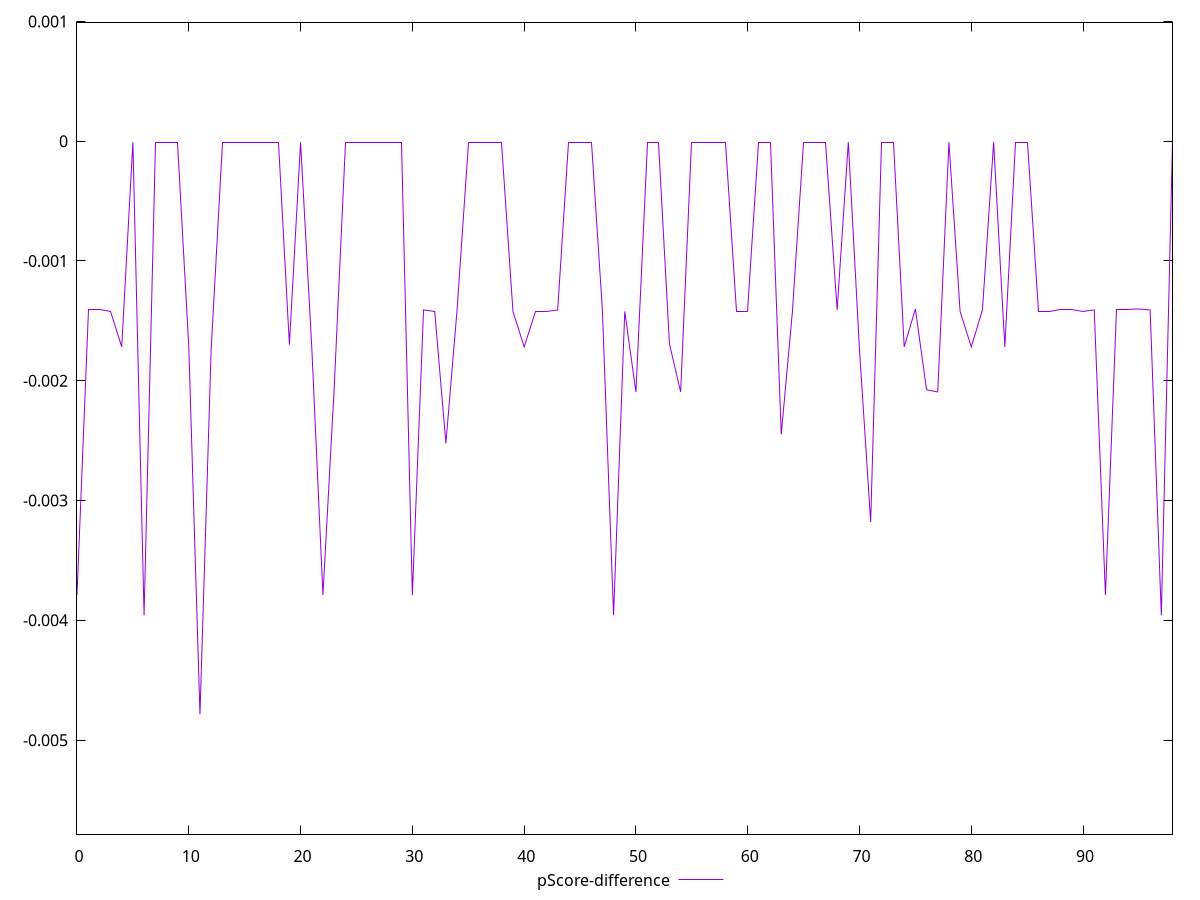 reset

$pScoreDifference <<EOF
0 -0.0037886449012848322
1 -0.0014086565867752476
2 -0.0014086565867752476
3 -0.0014214787025055298
4 -0.0017171073519690605
5 -0.000007647703967883501
6 -0.003957341553551763
7 -0.000007647703967883501
8 -0.000007647703967883501
9 -0.000007647703967883501
10 -0.0017171073519690605
11 -0.004784518103367885
12 -0.001741038205900436
13 -0.000007647703967883501
14 -0.000007647703967883501
15 -0.000007647703967883501
16 -0.000007647703967883501
17 -0.000007647703967883501
18 -0.000007647703967883501
19 -0.0016988536834112722
20 -0.000007647703967883501
21 -0.0017171073519690605
22 -0.0037886449012848322
23 -0.0020753625017132515
24 -0.000007647703967883501
25 -0.000007647703967883501
26 -0.000007647703967883501
27 -0.000007647703967883501
28 -0.000007647703967883501
29 -0.000007647703967883501
30 -0.0037886449012848322
31 -0.0014086565867752476
32 -0.0014214787025055298
33 -0.002521655656130828
34 -0.0014086565867752476
35 -0.000007647703967883501
36 -0.000007647703967883501
37 -0.000007647703967883501
38 -0.000007647703967883501
39 -0.0014214787025055298
40 -0.0017171073519690605
41 -0.0014214787025055298
42 -0.0014214787025055298
43 -0.0014086565867752476
44 -0.000007647703967883501
45 -0.000007647703967883501
46 -0.000007647703967883501
47 -0.0014086565867752476
48 -0.003957341553551763
49 -0.0014214787025055298
50 -0.0020934931663214584
51 -0.000007647703967883501
52 -0.000007647703967883501
53 -0.0016927989262656151
54 -0.0020934931663214584
55 -0.000007647703967883501
56 -0.000007647703967883501
57 -0.000007647703967883501
58 -0.000007647703967883501
59 -0.0014214787025055298
60 -0.0014214787025055298
61 -0.000007647703967883501
62 -0.000007647703967883501
63 -0.002447823848721997
64 -0.0014214787025055298
65 -0.000007647703967883501
66 -0.000007647703967883501
67 -0.000007647703967883501
68 -0.0014086565867752476
69 -0.000007647703967883501
70 -0.001741038205900436
71 -0.003178853784813196
72 -0.000007647703967883501
73 -0.000007647703967883501
74 -0.0017171073519690605
75 -0.0014006836893033503
76 -0.0020753625017132515
77 -0.0020934931663214584
78 -0.000007647703967883501
79 -0.0014214787025055298
80 -0.0017171073519690605
81 -0.0014086565867752476
82 -0.000007647703967883501
83 -0.0017171073519690605
84 -0.000007647703967883501
85 -0.000007647703967883501
86 -0.0014214787025055298
87 -0.0014214787025055298
88 -0.0014086565867752476
89 -0.0014086565867752476
90 -0.0014214787025055298
91 -0.0014086565867752476
92 -0.0037886449012848322
93 -0.0014086565867752476
94 -0.0014086565867752476
95 -0.0014006836893033503
96 -0.0014086565867752476
97 -0.003957341553551763
98 -0.000007647703967883501
EOF

set key outside below
set xrange [0:98]
set yrange [-0.005784518103367885:0.0009923522960321165]
set trange [-0.005784518103367885:0.0009923522960321165]
set terminal svg size 640, 500 enhanced background rgb 'white'
set output "reports/report_00027_2021-02-24T12-40-31.850Z/cumulative-layout-shift/samples/card/pScore-difference/values.svg"

plot $pScoreDifference title "pScore-difference" with line

reset
